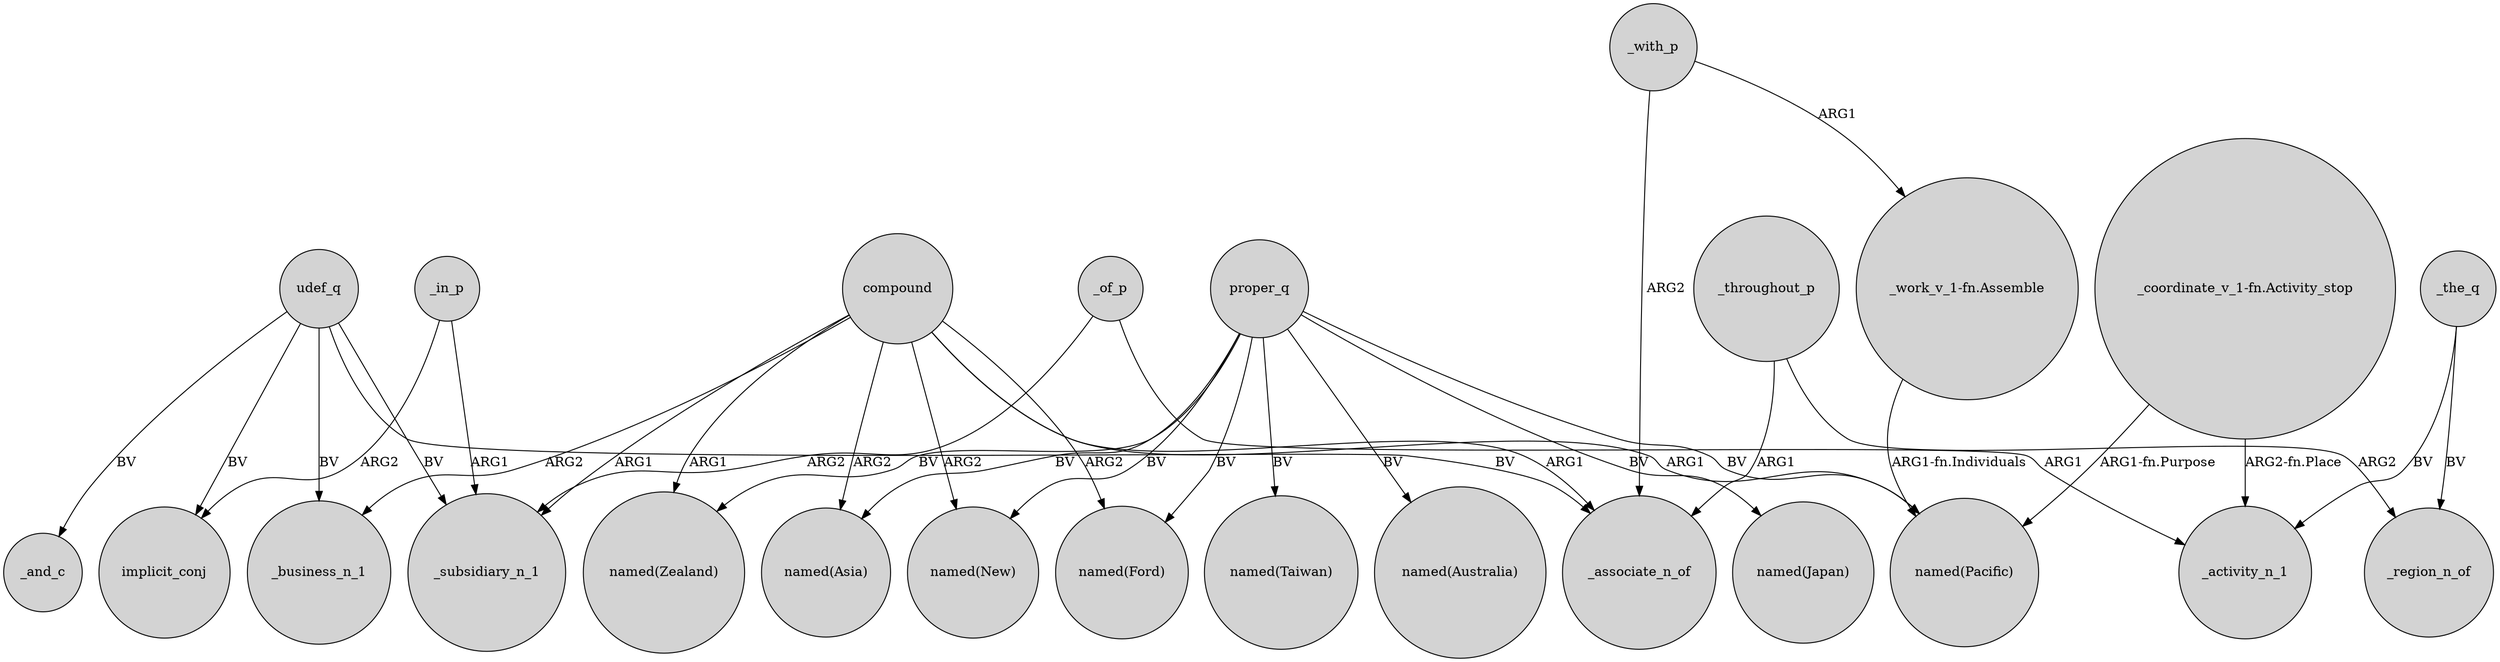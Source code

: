 digraph {
	node [shape=circle style=filled]
	udef_q -> _subsidiary_n_1 [label=BV]
	proper_q -> "named(Taiwan)" [label=BV]
	_the_q -> _activity_n_1 [label=BV]
	_the_q -> _region_n_of [label=BV]
	"_coordinate_v_1-fn.Activity_stop" -> _activity_n_1 [label="ARG2-fn.Place"]
	proper_q -> "named(Ford)" [label=BV]
	compound -> "named(New)" [label=ARG2]
	"_coordinate_v_1-fn.Activity_stop" -> "named(Pacific)" [label="ARG1-fn.Purpose"]
	_with_p -> _associate_n_of [label=ARG2]
	proper_q -> "named(New)" [label=BV]
	_of_p -> _subsidiary_n_1 [label=ARG2]
	_in_p -> implicit_conj [label=ARG2]
	compound -> "named(Ford)" [label=ARG2]
	proper_q -> "named(Australia)" [label=BV]
	udef_q -> _and_c [label=BV]
	udef_q -> _business_n_1 [label=BV]
	compound -> "named(Zealand)" [label=ARG1]
	compound -> "named(Pacific)" [label=ARG1]
	compound -> "named(Asia)" [label=ARG2]
	udef_q -> _associate_n_of [label=BV]
	_throughout_p -> _associate_n_of [label=ARG1]
	proper_q -> "named(Japan)" [label=BV]
	_with_p -> "_work_v_1-fn.Assemble" [label=ARG1]
	compound -> _business_n_1 [label=ARG2]
	proper_q -> "named(Pacific)" [label=BV]
	proper_q -> "named(Asia)" [label=BV]
	_throughout_p -> _region_n_of [label=ARG2]
	_of_p -> _activity_n_1 [label=ARG1]
	proper_q -> "named(Zealand)" [label=BV]
	"_work_v_1-fn.Assemble" -> "named(Pacific)" [label="ARG1-fn.Individuals"]
	compound -> _subsidiary_n_1 [label=ARG1]
	compound -> _associate_n_of [label=ARG1]
	_in_p -> _subsidiary_n_1 [label=ARG1]
	udef_q -> implicit_conj [label=BV]
}

